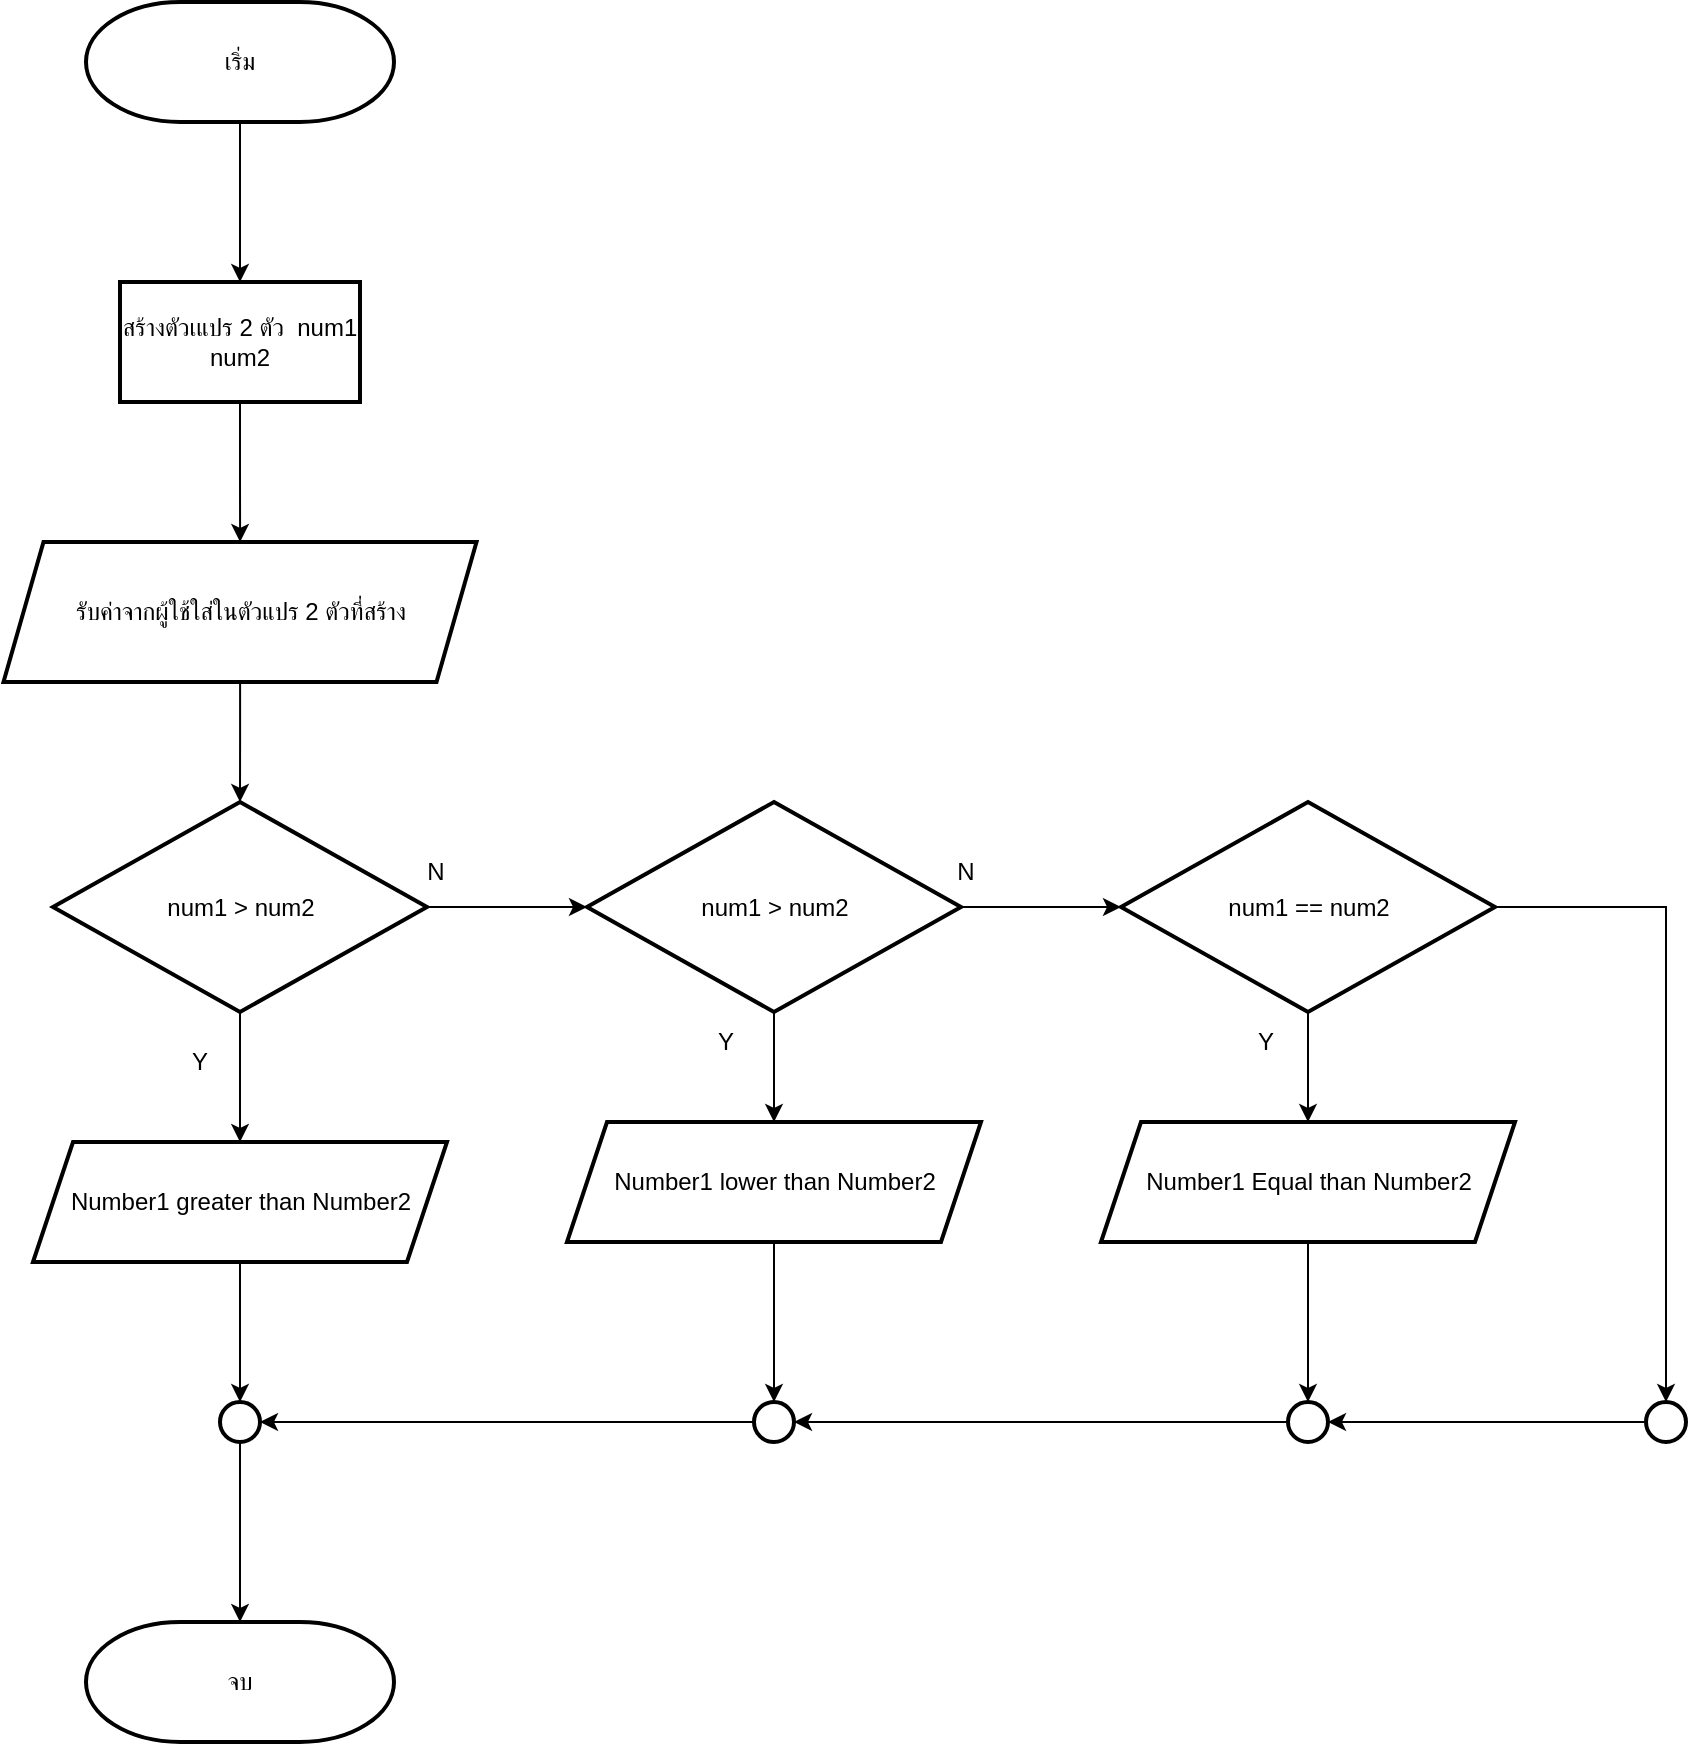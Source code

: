 <mxfile version="25.0.2">
  <diagram name="Page-1" id="E9hR8Gy8bZb3d0ikNySK">
    <mxGraphModel dx="3755" dy="1713" grid="1" gridSize="10" guides="1" tooltips="1" connect="1" arrows="1" fold="1" page="1" pageScale="1" pageWidth="827" pageHeight="1169" math="0" shadow="0">
      <root>
        <mxCell id="0" />
        <mxCell id="1" parent="0" />
        <mxCell id="ziifNEiH5JxPvL2nveKq-5" value="" style="edgeStyle=orthogonalEdgeStyle;rounded=0;orthogonalLoop=1;jettySize=auto;html=1;" edge="1" parent="1" source="ziifNEiH5JxPvL2nveKq-3" target="ziifNEiH5JxPvL2nveKq-4">
          <mxGeometry relative="1" as="geometry" />
        </mxCell>
        <mxCell id="ziifNEiH5JxPvL2nveKq-3" value="เริ่ม" style="strokeWidth=2;html=1;shape=mxgraph.flowchart.terminator;whiteSpace=wrap;" vertex="1" parent="1">
          <mxGeometry x="310" y="40" width="154" height="60" as="geometry" />
        </mxCell>
        <mxCell id="ziifNEiH5JxPvL2nveKq-7" value="" style="edgeStyle=orthogonalEdgeStyle;rounded=0;orthogonalLoop=1;jettySize=auto;html=1;" edge="1" parent="1" source="ziifNEiH5JxPvL2nveKq-4" target="ziifNEiH5JxPvL2nveKq-6">
          <mxGeometry relative="1" as="geometry" />
        </mxCell>
        <mxCell id="ziifNEiH5JxPvL2nveKq-4" value="สร้างตัวเแปร 2 ตัว&amp;nbsp; num1 num2" style="whiteSpace=wrap;html=1;strokeWidth=2;" vertex="1" parent="1">
          <mxGeometry x="327" y="180" width="120" height="60" as="geometry" />
        </mxCell>
        <mxCell id="ziifNEiH5JxPvL2nveKq-9" value="" style="edgeStyle=orthogonalEdgeStyle;rounded=0;orthogonalLoop=1;jettySize=auto;html=1;" edge="1" parent="1" source="ziifNEiH5JxPvL2nveKq-6" target="ziifNEiH5JxPvL2nveKq-8">
          <mxGeometry relative="1" as="geometry" />
        </mxCell>
        <mxCell id="ziifNEiH5JxPvL2nveKq-6" value="รับค่าจากผู้ใช้ใส่ในตัวแปร 2 ตัวที่สร้าง" style="shape=parallelogram;perimeter=parallelogramPerimeter;whiteSpace=wrap;html=1;fixedSize=1;strokeWidth=2;" vertex="1" parent="1">
          <mxGeometry x="268.75" y="310" width="236.5" height="70" as="geometry" />
        </mxCell>
        <mxCell id="ziifNEiH5JxPvL2nveKq-11" value="" style="edgeStyle=orthogonalEdgeStyle;rounded=0;orthogonalLoop=1;jettySize=auto;html=1;" edge="1" parent="1" source="ziifNEiH5JxPvL2nveKq-8" target="ziifNEiH5JxPvL2nveKq-10">
          <mxGeometry relative="1" as="geometry" />
        </mxCell>
        <mxCell id="ziifNEiH5JxPvL2nveKq-16" value="" style="edgeStyle=orthogonalEdgeStyle;rounded=0;orthogonalLoop=1;jettySize=auto;html=1;" edge="1" parent="1" source="ziifNEiH5JxPvL2nveKq-8" target="ziifNEiH5JxPvL2nveKq-15">
          <mxGeometry relative="1" as="geometry" />
        </mxCell>
        <mxCell id="ziifNEiH5JxPvL2nveKq-8" value="num1 &amp;gt; num2" style="rhombus;whiteSpace=wrap;html=1;strokeWidth=2;" vertex="1" parent="1">
          <mxGeometry x="293.5" y="440" width="187" height="105" as="geometry" />
        </mxCell>
        <mxCell id="ziifNEiH5JxPvL2nveKq-32" value="" style="edgeStyle=orthogonalEdgeStyle;rounded=0;orthogonalLoop=1;jettySize=auto;html=1;" edge="1" parent="1" source="ziifNEiH5JxPvL2nveKq-10" target="ziifNEiH5JxPvL2nveKq-27">
          <mxGeometry relative="1" as="geometry" />
        </mxCell>
        <mxCell id="ziifNEiH5JxPvL2nveKq-10" value="Number1 greater than Number2" style="shape=parallelogram;perimeter=parallelogramPerimeter;whiteSpace=wrap;html=1;fixedSize=1;strokeWidth=2;" vertex="1" parent="1">
          <mxGeometry x="283.5" y="610" width="207" height="60" as="geometry" />
        </mxCell>
        <mxCell id="ziifNEiH5JxPvL2nveKq-12" value="N" style="text;strokeColor=none;align=center;fillColor=none;html=1;verticalAlign=middle;whiteSpace=wrap;rounded=0;" vertex="1" parent="1">
          <mxGeometry x="720" y="460" width="60" height="30" as="geometry" />
        </mxCell>
        <mxCell id="ziifNEiH5JxPvL2nveKq-13" value="Y" style="text;strokeColor=none;align=center;fillColor=none;html=1;verticalAlign=middle;whiteSpace=wrap;rounded=0;" vertex="1" parent="1">
          <mxGeometry x="337" y="555" width="60" height="30" as="geometry" />
        </mxCell>
        <mxCell id="ziifNEiH5JxPvL2nveKq-18" value="" style="edgeStyle=orthogonalEdgeStyle;rounded=0;orthogonalLoop=1;jettySize=auto;html=1;" edge="1" parent="1" source="ziifNEiH5JxPvL2nveKq-15" target="ziifNEiH5JxPvL2nveKq-17">
          <mxGeometry relative="1" as="geometry" />
        </mxCell>
        <mxCell id="ziifNEiH5JxPvL2nveKq-23" value="" style="edgeStyle=orthogonalEdgeStyle;rounded=0;orthogonalLoop=1;jettySize=auto;html=1;" edge="1" parent="1" source="ziifNEiH5JxPvL2nveKq-15" target="ziifNEiH5JxPvL2nveKq-22">
          <mxGeometry relative="1" as="geometry" />
        </mxCell>
        <mxCell id="ziifNEiH5JxPvL2nveKq-15" value="num1 &amp;gt; num2" style="rhombus;whiteSpace=wrap;html=1;strokeWidth=2;" vertex="1" parent="1">
          <mxGeometry x="560.5" y="440" width="187" height="105" as="geometry" />
        </mxCell>
        <mxCell id="ziifNEiH5JxPvL2nveKq-31" value="" style="edgeStyle=orthogonalEdgeStyle;rounded=0;orthogonalLoop=1;jettySize=auto;html=1;" edge="1" parent="1" source="ziifNEiH5JxPvL2nveKq-17" target="ziifNEiH5JxPvL2nveKq-28">
          <mxGeometry relative="1" as="geometry" />
        </mxCell>
        <mxCell id="ziifNEiH5JxPvL2nveKq-17" value="Number1 lower than Number2" style="shape=parallelogram;perimeter=parallelogramPerimeter;whiteSpace=wrap;html=1;fixedSize=1;strokeWidth=2;" vertex="1" parent="1">
          <mxGeometry x="550.5" y="600" width="207" height="60" as="geometry" />
        </mxCell>
        <mxCell id="ziifNEiH5JxPvL2nveKq-19" value="N" style="text;strokeColor=none;align=center;fillColor=none;html=1;verticalAlign=middle;whiteSpace=wrap;rounded=0;" vertex="1" parent="1">
          <mxGeometry x="455.25" y="460" width="60" height="30" as="geometry" />
        </mxCell>
        <mxCell id="ziifNEiH5JxPvL2nveKq-20" value="Y" style="text;strokeColor=none;align=center;fillColor=none;html=1;verticalAlign=middle;whiteSpace=wrap;rounded=0;" vertex="1" parent="1">
          <mxGeometry x="600" y="545" width="60" height="30" as="geometry" />
        </mxCell>
        <mxCell id="ziifNEiH5JxPvL2nveKq-25" value="" style="edgeStyle=orthogonalEdgeStyle;rounded=0;orthogonalLoop=1;jettySize=auto;html=1;" edge="1" parent="1" source="ziifNEiH5JxPvL2nveKq-22" target="ziifNEiH5JxPvL2nveKq-24">
          <mxGeometry relative="1" as="geometry" />
        </mxCell>
        <mxCell id="ziifNEiH5JxPvL2nveKq-35" style="edgeStyle=orthogonalEdgeStyle;rounded=0;orthogonalLoop=1;jettySize=auto;html=1;entryX=0.5;entryY=0;entryDx=0;entryDy=0;entryPerimeter=0;" edge="1" parent="1" source="ziifNEiH5JxPvL2nveKq-22" target="ziifNEiH5JxPvL2nveKq-36">
          <mxGeometry relative="1" as="geometry">
            <mxPoint x="1100" y="750" as="targetPoint" />
          </mxGeometry>
        </mxCell>
        <mxCell id="ziifNEiH5JxPvL2nveKq-22" value="num1 == num2" style="rhombus;whiteSpace=wrap;html=1;strokeWidth=2;" vertex="1" parent="1">
          <mxGeometry x="827.5" y="440" width="187" height="105" as="geometry" />
        </mxCell>
        <mxCell id="ziifNEiH5JxPvL2nveKq-30" value="" style="edgeStyle=orthogonalEdgeStyle;rounded=0;orthogonalLoop=1;jettySize=auto;html=1;" edge="1" parent="1" source="ziifNEiH5JxPvL2nveKq-24" target="ziifNEiH5JxPvL2nveKq-29">
          <mxGeometry relative="1" as="geometry" />
        </mxCell>
        <mxCell id="ziifNEiH5JxPvL2nveKq-24" value="Number1 Equal than Number2" style="shape=parallelogram;perimeter=parallelogramPerimeter;whiteSpace=wrap;html=1;fixedSize=1;strokeWidth=2;" vertex="1" parent="1">
          <mxGeometry x="817.5" y="600" width="207" height="60" as="geometry" />
        </mxCell>
        <mxCell id="ziifNEiH5JxPvL2nveKq-26" value="Y" style="text;strokeColor=none;align=center;fillColor=none;html=1;verticalAlign=middle;whiteSpace=wrap;rounded=0;" vertex="1" parent="1">
          <mxGeometry x="870" y="545" width="60" height="30" as="geometry" />
        </mxCell>
        <mxCell id="ziifNEiH5JxPvL2nveKq-39" value="" style="edgeStyle=orthogonalEdgeStyle;rounded=0;orthogonalLoop=1;jettySize=auto;html=1;" edge="1" parent="1" source="ziifNEiH5JxPvL2nveKq-27" target="ziifNEiH5JxPvL2nveKq-38">
          <mxGeometry relative="1" as="geometry" />
        </mxCell>
        <mxCell id="ziifNEiH5JxPvL2nveKq-27" value="" style="strokeWidth=2;html=1;shape=mxgraph.flowchart.start_2;whiteSpace=wrap;" vertex="1" parent="1">
          <mxGeometry x="377" y="740" width="20" height="20" as="geometry" />
        </mxCell>
        <mxCell id="ziifNEiH5JxPvL2nveKq-28" value="" style="strokeWidth=2;html=1;shape=mxgraph.flowchart.start_2;whiteSpace=wrap;" vertex="1" parent="1">
          <mxGeometry x="644" y="740" width="20" height="20" as="geometry" />
        </mxCell>
        <mxCell id="ziifNEiH5JxPvL2nveKq-29" value="" style="strokeWidth=2;html=1;shape=mxgraph.flowchart.start_2;whiteSpace=wrap;" vertex="1" parent="1">
          <mxGeometry x="911" y="740" width="20" height="20" as="geometry" />
        </mxCell>
        <mxCell id="ziifNEiH5JxPvL2nveKq-33" style="edgeStyle=orthogonalEdgeStyle;rounded=0;orthogonalLoop=1;jettySize=auto;html=1;entryX=1;entryY=0.5;entryDx=0;entryDy=0;entryPerimeter=0;" edge="1" parent="1" source="ziifNEiH5JxPvL2nveKq-29" target="ziifNEiH5JxPvL2nveKq-28">
          <mxGeometry relative="1" as="geometry" />
        </mxCell>
        <mxCell id="ziifNEiH5JxPvL2nveKq-34" style="edgeStyle=orthogonalEdgeStyle;rounded=0;orthogonalLoop=1;jettySize=auto;html=1;entryX=1;entryY=0.5;entryDx=0;entryDy=0;entryPerimeter=0;" edge="1" parent="1" source="ziifNEiH5JxPvL2nveKq-28" target="ziifNEiH5JxPvL2nveKq-27">
          <mxGeometry relative="1" as="geometry" />
        </mxCell>
        <mxCell id="ziifNEiH5JxPvL2nveKq-36" value="" style="strokeWidth=2;html=1;shape=mxgraph.flowchart.start_2;whiteSpace=wrap;" vertex="1" parent="1">
          <mxGeometry x="1090" y="740" width="20" height="20" as="geometry" />
        </mxCell>
        <mxCell id="ziifNEiH5JxPvL2nveKq-37" style="edgeStyle=orthogonalEdgeStyle;rounded=0;orthogonalLoop=1;jettySize=auto;html=1;entryX=1;entryY=0.5;entryDx=0;entryDy=0;entryPerimeter=0;" edge="1" parent="1" source="ziifNEiH5JxPvL2nveKq-36" target="ziifNEiH5JxPvL2nveKq-29">
          <mxGeometry relative="1" as="geometry" />
        </mxCell>
        <mxCell id="ziifNEiH5JxPvL2nveKq-38" value="จบ" style="strokeWidth=2;html=1;shape=mxgraph.flowchart.terminator;whiteSpace=wrap;" vertex="1" parent="1">
          <mxGeometry x="310" y="850" width="154" height="60" as="geometry" />
        </mxCell>
      </root>
    </mxGraphModel>
  </diagram>
</mxfile>
